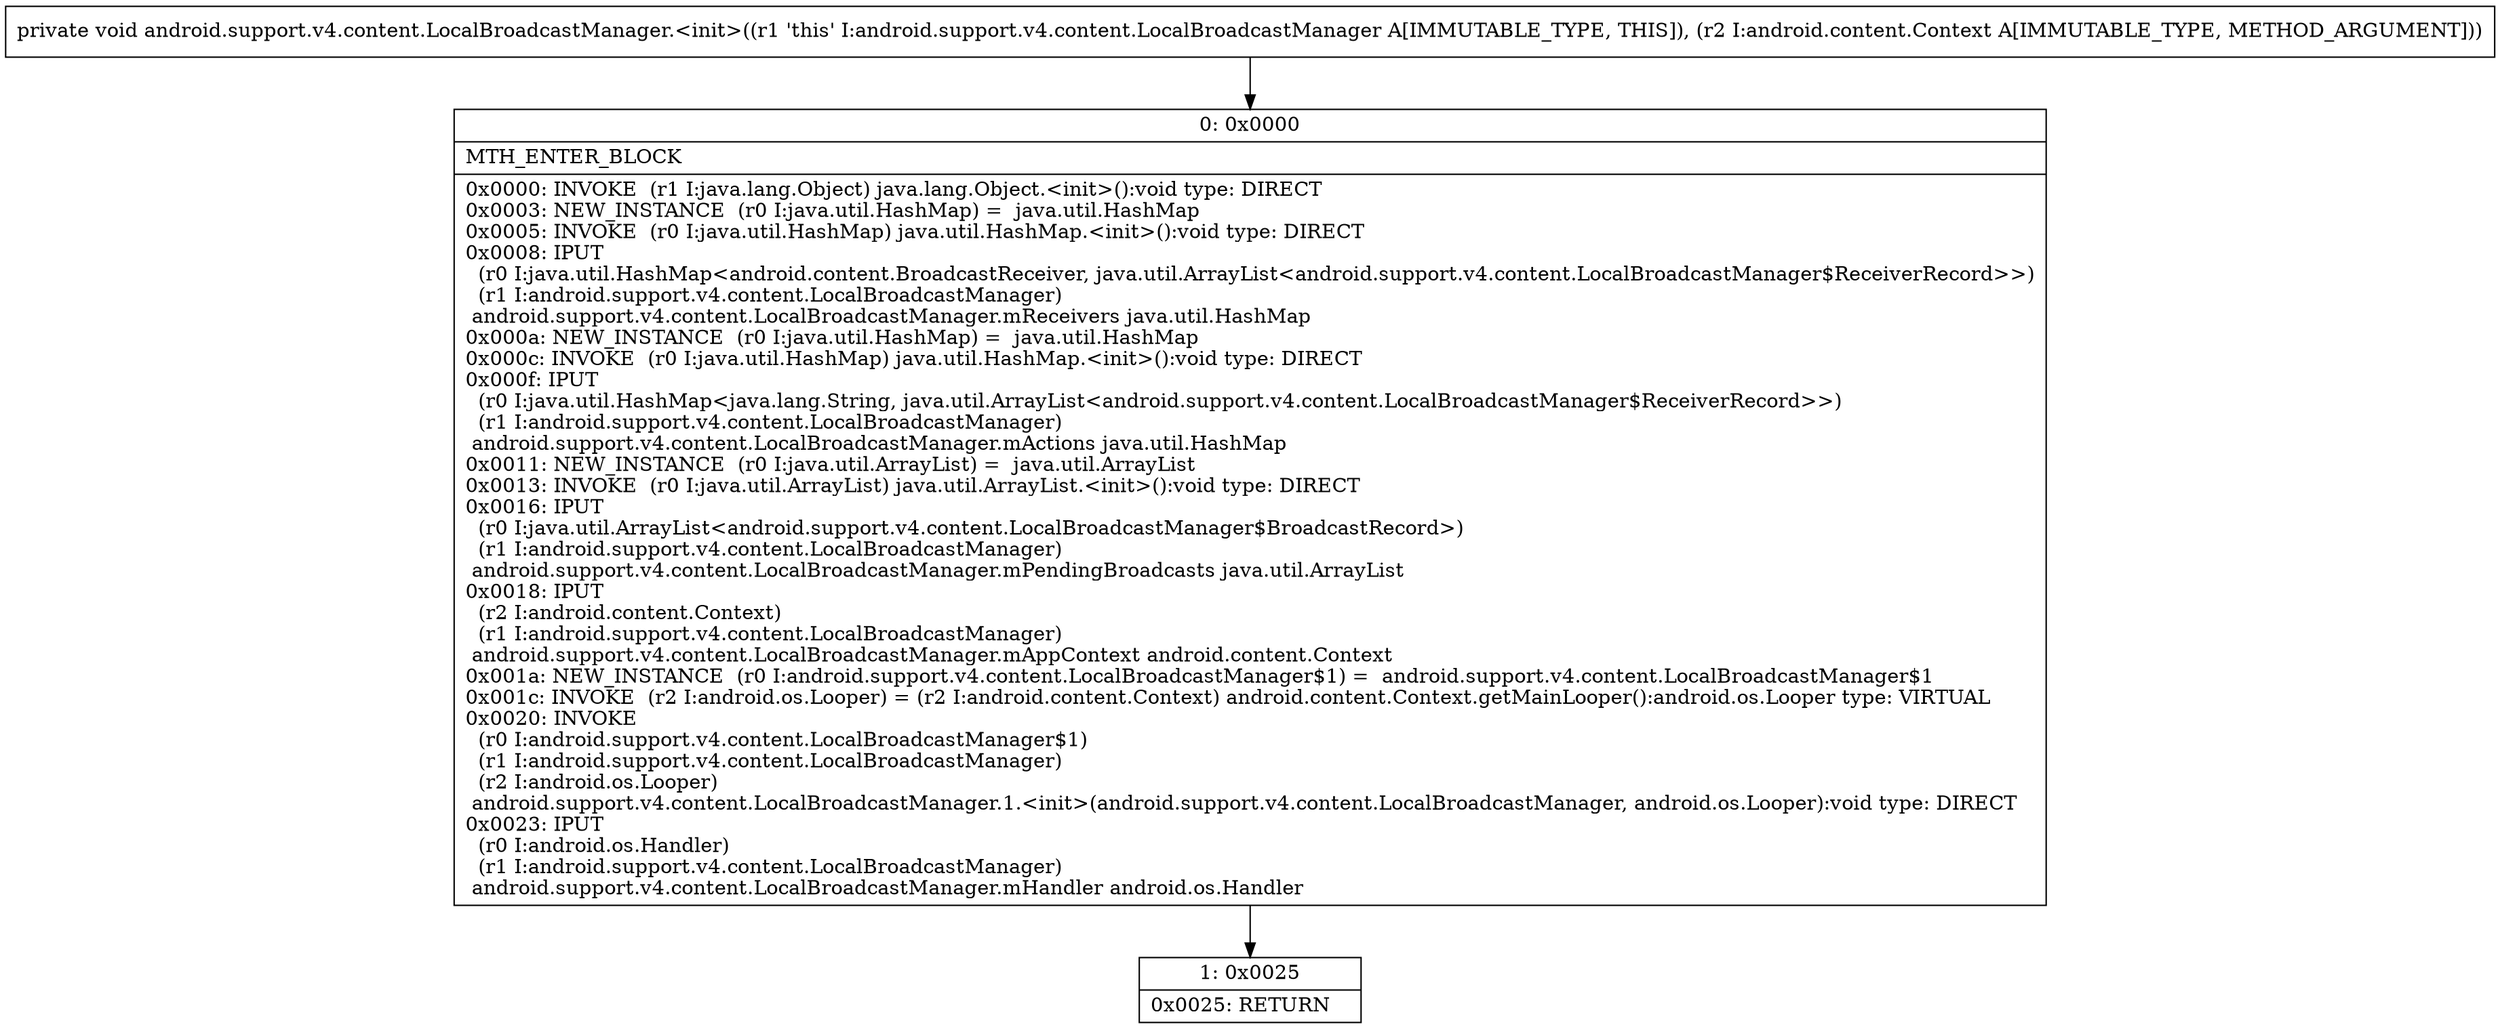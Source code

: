 digraph "CFG forandroid.support.v4.content.LocalBroadcastManager.\<init\>(Landroid\/content\/Context;)V" {
Node_0 [shape=record,label="{0\:\ 0x0000|MTH_ENTER_BLOCK\l|0x0000: INVOKE  (r1 I:java.lang.Object) java.lang.Object.\<init\>():void type: DIRECT \l0x0003: NEW_INSTANCE  (r0 I:java.util.HashMap) =  java.util.HashMap \l0x0005: INVOKE  (r0 I:java.util.HashMap) java.util.HashMap.\<init\>():void type: DIRECT \l0x0008: IPUT  \l  (r0 I:java.util.HashMap\<android.content.BroadcastReceiver, java.util.ArrayList\<android.support.v4.content.LocalBroadcastManager$ReceiverRecord\>\>)\l  (r1 I:android.support.v4.content.LocalBroadcastManager)\l android.support.v4.content.LocalBroadcastManager.mReceivers java.util.HashMap \l0x000a: NEW_INSTANCE  (r0 I:java.util.HashMap) =  java.util.HashMap \l0x000c: INVOKE  (r0 I:java.util.HashMap) java.util.HashMap.\<init\>():void type: DIRECT \l0x000f: IPUT  \l  (r0 I:java.util.HashMap\<java.lang.String, java.util.ArrayList\<android.support.v4.content.LocalBroadcastManager$ReceiverRecord\>\>)\l  (r1 I:android.support.v4.content.LocalBroadcastManager)\l android.support.v4.content.LocalBroadcastManager.mActions java.util.HashMap \l0x0011: NEW_INSTANCE  (r0 I:java.util.ArrayList) =  java.util.ArrayList \l0x0013: INVOKE  (r0 I:java.util.ArrayList) java.util.ArrayList.\<init\>():void type: DIRECT \l0x0016: IPUT  \l  (r0 I:java.util.ArrayList\<android.support.v4.content.LocalBroadcastManager$BroadcastRecord\>)\l  (r1 I:android.support.v4.content.LocalBroadcastManager)\l android.support.v4.content.LocalBroadcastManager.mPendingBroadcasts java.util.ArrayList \l0x0018: IPUT  \l  (r2 I:android.content.Context)\l  (r1 I:android.support.v4.content.LocalBroadcastManager)\l android.support.v4.content.LocalBroadcastManager.mAppContext android.content.Context \l0x001a: NEW_INSTANCE  (r0 I:android.support.v4.content.LocalBroadcastManager$1) =  android.support.v4.content.LocalBroadcastManager$1 \l0x001c: INVOKE  (r2 I:android.os.Looper) = (r2 I:android.content.Context) android.content.Context.getMainLooper():android.os.Looper type: VIRTUAL \l0x0020: INVOKE  \l  (r0 I:android.support.v4.content.LocalBroadcastManager$1)\l  (r1 I:android.support.v4.content.LocalBroadcastManager)\l  (r2 I:android.os.Looper)\l android.support.v4.content.LocalBroadcastManager.1.\<init\>(android.support.v4.content.LocalBroadcastManager, android.os.Looper):void type: DIRECT \l0x0023: IPUT  \l  (r0 I:android.os.Handler)\l  (r1 I:android.support.v4.content.LocalBroadcastManager)\l android.support.v4.content.LocalBroadcastManager.mHandler android.os.Handler \l}"];
Node_1 [shape=record,label="{1\:\ 0x0025|0x0025: RETURN   \l}"];
MethodNode[shape=record,label="{private void android.support.v4.content.LocalBroadcastManager.\<init\>((r1 'this' I:android.support.v4.content.LocalBroadcastManager A[IMMUTABLE_TYPE, THIS]), (r2 I:android.content.Context A[IMMUTABLE_TYPE, METHOD_ARGUMENT])) }"];
MethodNode -> Node_0;
Node_0 -> Node_1;
}

